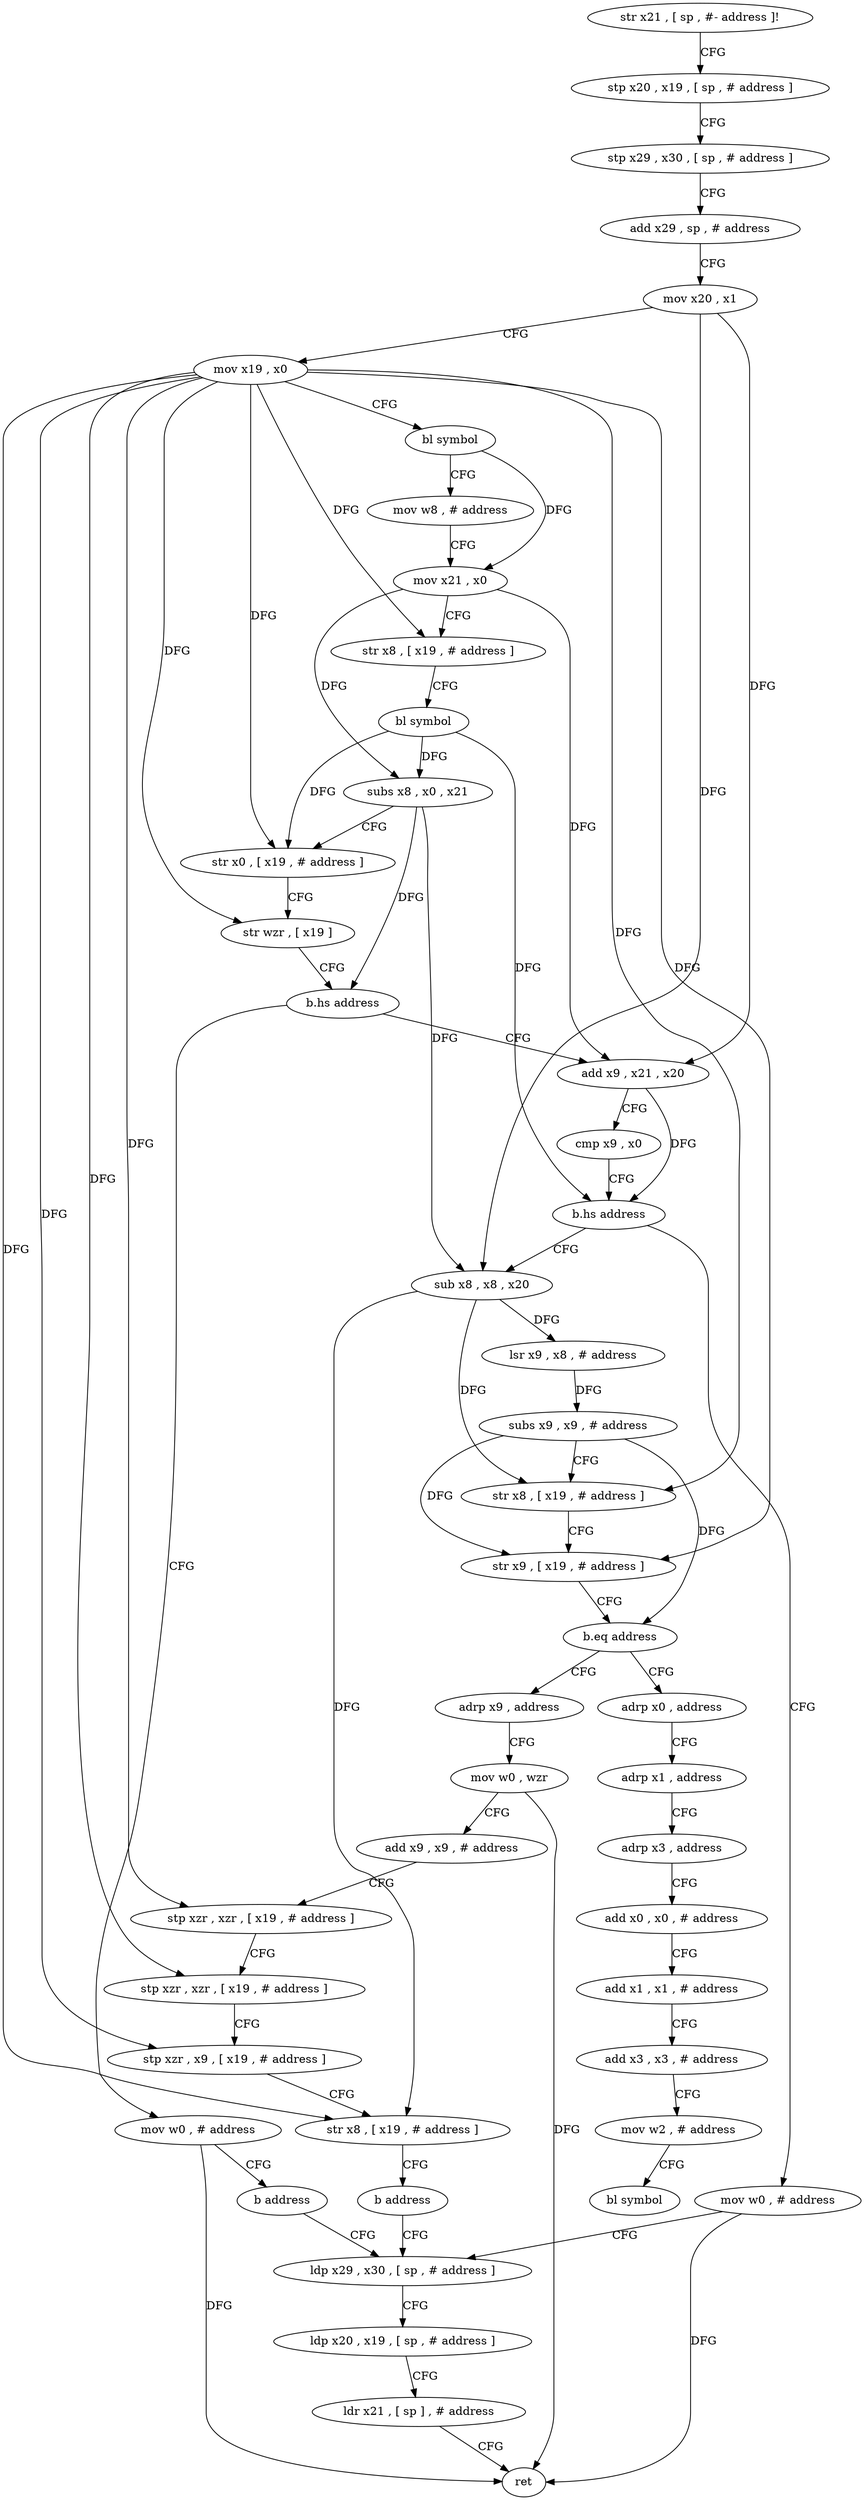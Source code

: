 digraph "func" {
"4258384" [label = "str x21 , [ sp , #- address ]!" ]
"4258388" [label = "stp x20 , x19 , [ sp , # address ]" ]
"4258392" [label = "stp x29 , x30 , [ sp , # address ]" ]
"4258396" [label = "add x29 , sp , # address" ]
"4258400" [label = "mov x20 , x1" ]
"4258404" [label = "mov x19 , x0" ]
"4258408" [label = "bl symbol" ]
"4258412" [label = "mov w8 , # address" ]
"4258416" [label = "mov x21 , x0" ]
"4258420" [label = "str x8 , [ x19 , # address ]" ]
"4258424" [label = "bl symbol" ]
"4258428" [label = "subs x8 , x0 , x21" ]
"4258432" [label = "str x0 , [ x19 , # address ]" ]
"4258436" [label = "str wzr , [ x19 ]" ]
"4258440" [label = "b.hs address" ]
"4258452" [label = "add x9 , x21 , x20" ]
"4258444" [label = "mov w0 , # address" ]
"4258456" [label = "cmp x9 , x0" ]
"4258460" [label = "b.hs address" ]
"4258520" [label = "mov w0 , # address" ]
"4258464" [label = "sub x8 , x8 , x20" ]
"4258448" [label = "b address" ]
"4258524" [label = "ldp x29 , x30 , [ sp , # address ]" ]
"4258468" [label = "lsr x9 , x8 , # address" ]
"4258472" [label = "subs x9 , x9 , # address" ]
"4258476" [label = "str x8 , [ x19 , # address ]" ]
"4258480" [label = "str x9 , [ x19 , # address ]" ]
"4258484" [label = "b.eq address" ]
"4258540" [label = "adrp x0 , address" ]
"4258488" [label = "adrp x9 , address" ]
"4258528" [label = "ldp x20 , x19 , [ sp , # address ]" ]
"4258532" [label = "ldr x21 , [ sp ] , # address" ]
"4258536" [label = "ret" ]
"4258544" [label = "adrp x1 , address" ]
"4258548" [label = "adrp x3 , address" ]
"4258552" [label = "add x0 , x0 , # address" ]
"4258556" [label = "add x1 , x1 , # address" ]
"4258560" [label = "add x3 , x3 , # address" ]
"4258564" [label = "mov w2 , # address" ]
"4258568" [label = "bl symbol" ]
"4258492" [label = "mov w0 , wzr" ]
"4258496" [label = "add x9 , x9 , # address" ]
"4258500" [label = "stp xzr , xzr , [ x19 , # address ]" ]
"4258504" [label = "stp xzr , xzr , [ x19 , # address ]" ]
"4258508" [label = "stp xzr , x9 , [ x19 , # address ]" ]
"4258512" [label = "str x8 , [ x19 , # address ]" ]
"4258516" [label = "b address" ]
"4258384" -> "4258388" [ label = "CFG" ]
"4258388" -> "4258392" [ label = "CFG" ]
"4258392" -> "4258396" [ label = "CFG" ]
"4258396" -> "4258400" [ label = "CFG" ]
"4258400" -> "4258404" [ label = "CFG" ]
"4258400" -> "4258452" [ label = "DFG" ]
"4258400" -> "4258464" [ label = "DFG" ]
"4258404" -> "4258408" [ label = "CFG" ]
"4258404" -> "4258420" [ label = "DFG" ]
"4258404" -> "4258432" [ label = "DFG" ]
"4258404" -> "4258436" [ label = "DFG" ]
"4258404" -> "4258476" [ label = "DFG" ]
"4258404" -> "4258480" [ label = "DFG" ]
"4258404" -> "4258500" [ label = "DFG" ]
"4258404" -> "4258504" [ label = "DFG" ]
"4258404" -> "4258508" [ label = "DFG" ]
"4258404" -> "4258512" [ label = "DFG" ]
"4258408" -> "4258412" [ label = "CFG" ]
"4258408" -> "4258416" [ label = "DFG" ]
"4258412" -> "4258416" [ label = "CFG" ]
"4258416" -> "4258420" [ label = "CFG" ]
"4258416" -> "4258428" [ label = "DFG" ]
"4258416" -> "4258452" [ label = "DFG" ]
"4258420" -> "4258424" [ label = "CFG" ]
"4258424" -> "4258428" [ label = "DFG" ]
"4258424" -> "4258432" [ label = "DFG" ]
"4258424" -> "4258460" [ label = "DFG" ]
"4258428" -> "4258432" [ label = "CFG" ]
"4258428" -> "4258464" [ label = "DFG" ]
"4258428" -> "4258440" [ label = "DFG" ]
"4258432" -> "4258436" [ label = "CFG" ]
"4258436" -> "4258440" [ label = "CFG" ]
"4258440" -> "4258452" [ label = "CFG" ]
"4258440" -> "4258444" [ label = "CFG" ]
"4258452" -> "4258456" [ label = "CFG" ]
"4258452" -> "4258460" [ label = "DFG" ]
"4258444" -> "4258448" [ label = "CFG" ]
"4258444" -> "4258536" [ label = "DFG" ]
"4258456" -> "4258460" [ label = "CFG" ]
"4258460" -> "4258520" [ label = "CFG" ]
"4258460" -> "4258464" [ label = "CFG" ]
"4258520" -> "4258524" [ label = "CFG" ]
"4258520" -> "4258536" [ label = "DFG" ]
"4258464" -> "4258468" [ label = "DFG" ]
"4258464" -> "4258476" [ label = "DFG" ]
"4258464" -> "4258512" [ label = "DFG" ]
"4258448" -> "4258524" [ label = "CFG" ]
"4258524" -> "4258528" [ label = "CFG" ]
"4258468" -> "4258472" [ label = "DFG" ]
"4258472" -> "4258476" [ label = "CFG" ]
"4258472" -> "4258480" [ label = "DFG" ]
"4258472" -> "4258484" [ label = "DFG" ]
"4258476" -> "4258480" [ label = "CFG" ]
"4258480" -> "4258484" [ label = "CFG" ]
"4258484" -> "4258540" [ label = "CFG" ]
"4258484" -> "4258488" [ label = "CFG" ]
"4258540" -> "4258544" [ label = "CFG" ]
"4258488" -> "4258492" [ label = "CFG" ]
"4258528" -> "4258532" [ label = "CFG" ]
"4258532" -> "4258536" [ label = "CFG" ]
"4258544" -> "4258548" [ label = "CFG" ]
"4258548" -> "4258552" [ label = "CFG" ]
"4258552" -> "4258556" [ label = "CFG" ]
"4258556" -> "4258560" [ label = "CFG" ]
"4258560" -> "4258564" [ label = "CFG" ]
"4258564" -> "4258568" [ label = "CFG" ]
"4258492" -> "4258496" [ label = "CFG" ]
"4258492" -> "4258536" [ label = "DFG" ]
"4258496" -> "4258500" [ label = "CFG" ]
"4258500" -> "4258504" [ label = "CFG" ]
"4258504" -> "4258508" [ label = "CFG" ]
"4258508" -> "4258512" [ label = "CFG" ]
"4258512" -> "4258516" [ label = "CFG" ]
"4258516" -> "4258524" [ label = "CFG" ]
}
